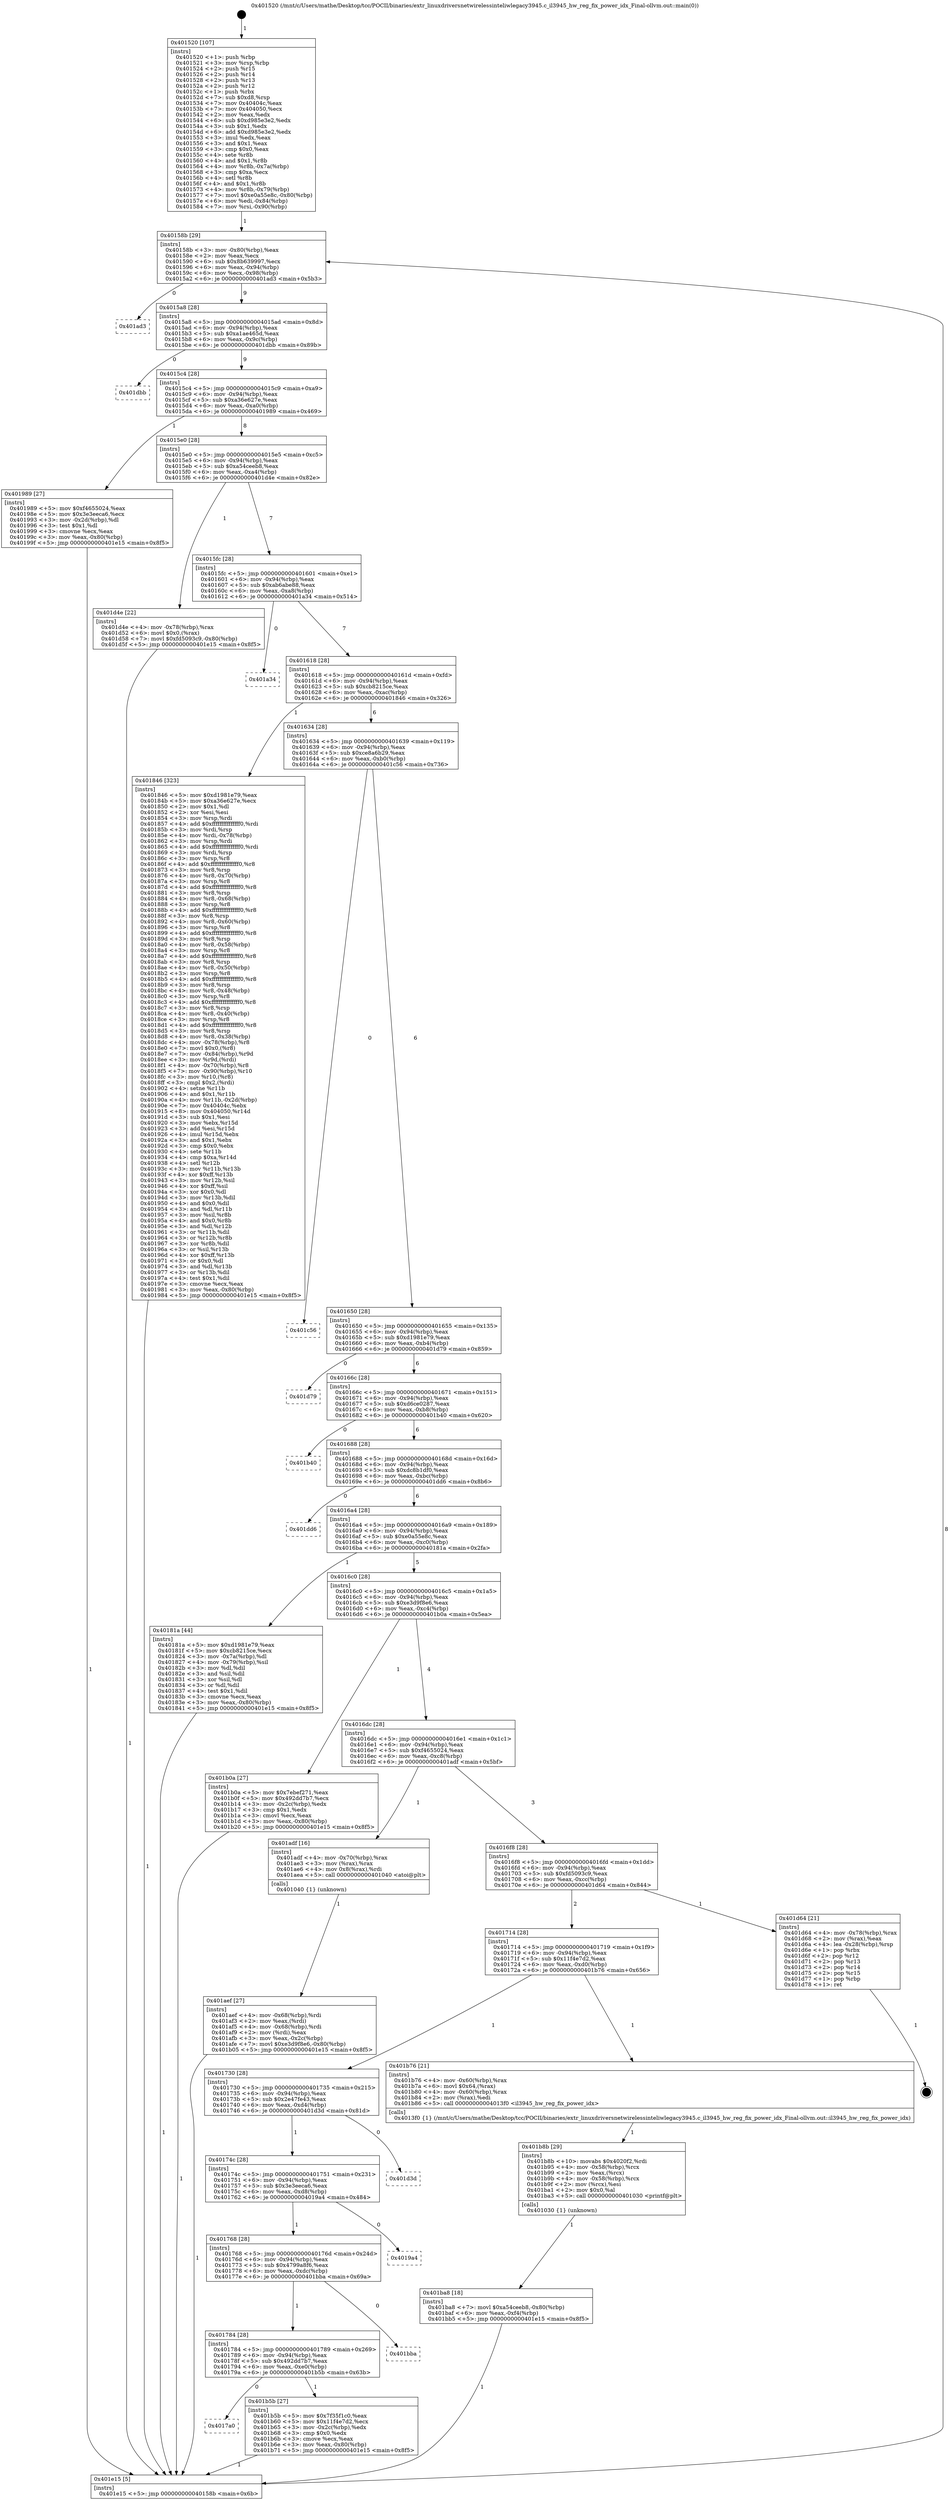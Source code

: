 digraph "0x401520" {
  label = "0x401520 (/mnt/c/Users/mathe/Desktop/tcc/POCII/binaries/extr_linuxdriversnetwirelessinteliwlegacy3945.c_il3945_hw_reg_fix_power_idx_Final-ollvm.out::main(0))"
  labelloc = "t"
  node[shape=record]

  Entry [label="",width=0.3,height=0.3,shape=circle,fillcolor=black,style=filled]
  "0x40158b" [label="{
     0x40158b [29]\l
     | [instrs]\l
     &nbsp;&nbsp;0x40158b \<+3\>: mov -0x80(%rbp),%eax\l
     &nbsp;&nbsp;0x40158e \<+2\>: mov %eax,%ecx\l
     &nbsp;&nbsp;0x401590 \<+6\>: sub $0x8b639997,%ecx\l
     &nbsp;&nbsp;0x401596 \<+6\>: mov %eax,-0x94(%rbp)\l
     &nbsp;&nbsp;0x40159c \<+6\>: mov %ecx,-0x98(%rbp)\l
     &nbsp;&nbsp;0x4015a2 \<+6\>: je 0000000000401ad3 \<main+0x5b3\>\l
  }"]
  "0x401ad3" [label="{
     0x401ad3\l
  }", style=dashed]
  "0x4015a8" [label="{
     0x4015a8 [28]\l
     | [instrs]\l
     &nbsp;&nbsp;0x4015a8 \<+5\>: jmp 00000000004015ad \<main+0x8d\>\l
     &nbsp;&nbsp;0x4015ad \<+6\>: mov -0x94(%rbp),%eax\l
     &nbsp;&nbsp;0x4015b3 \<+5\>: sub $0xa1ae465d,%eax\l
     &nbsp;&nbsp;0x4015b8 \<+6\>: mov %eax,-0x9c(%rbp)\l
     &nbsp;&nbsp;0x4015be \<+6\>: je 0000000000401dbb \<main+0x89b\>\l
  }"]
  Exit [label="",width=0.3,height=0.3,shape=circle,fillcolor=black,style=filled,peripheries=2]
  "0x401dbb" [label="{
     0x401dbb\l
  }", style=dashed]
  "0x4015c4" [label="{
     0x4015c4 [28]\l
     | [instrs]\l
     &nbsp;&nbsp;0x4015c4 \<+5\>: jmp 00000000004015c9 \<main+0xa9\>\l
     &nbsp;&nbsp;0x4015c9 \<+6\>: mov -0x94(%rbp),%eax\l
     &nbsp;&nbsp;0x4015cf \<+5\>: sub $0xa36e627e,%eax\l
     &nbsp;&nbsp;0x4015d4 \<+6\>: mov %eax,-0xa0(%rbp)\l
     &nbsp;&nbsp;0x4015da \<+6\>: je 0000000000401989 \<main+0x469\>\l
  }"]
  "0x401ba8" [label="{
     0x401ba8 [18]\l
     | [instrs]\l
     &nbsp;&nbsp;0x401ba8 \<+7\>: movl $0xa54ceeb8,-0x80(%rbp)\l
     &nbsp;&nbsp;0x401baf \<+6\>: mov %eax,-0xf4(%rbp)\l
     &nbsp;&nbsp;0x401bb5 \<+5\>: jmp 0000000000401e15 \<main+0x8f5\>\l
  }"]
  "0x401989" [label="{
     0x401989 [27]\l
     | [instrs]\l
     &nbsp;&nbsp;0x401989 \<+5\>: mov $0xf4655024,%eax\l
     &nbsp;&nbsp;0x40198e \<+5\>: mov $0x3e3eeca6,%ecx\l
     &nbsp;&nbsp;0x401993 \<+3\>: mov -0x2d(%rbp),%dl\l
     &nbsp;&nbsp;0x401996 \<+3\>: test $0x1,%dl\l
     &nbsp;&nbsp;0x401999 \<+3\>: cmovne %ecx,%eax\l
     &nbsp;&nbsp;0x40199c \<+3\>: mov %eax,-0x80(%rbp)\l
     &nbsp;&nbsp;0x40199f \<+5\>: jmp 0000000000401e15 \<main+0x8f5\>\l
  }"]
  "0x4015e0" [label="{
     0x4015e0 [28]\l
     | [instrs]\l
     &nbsp;&nbsp;0x4015e0 \<+5\>: jmp 00000000004015e5 \<main+0xc5\>\l
     &nbsp;&nbsp;0x4015e5 \<+6\>: mov -0x94(%rbp),%eax\l
     &nbsp;&nbsp;0x4015eb \<+5\>: sub $0xa54ceeb8,%eax\l
     &nbsp;&nbsp;0x4015f0 \<+6\>: mov %eax,-0xa4(%rbp)\l
     &nbsp;&nbsp;0x4015f6 \<+6\>: je 0000000000401d4e \<main+0x82e\>\l
  }"]
  "0x401b8b" [label="{
     0x401b8b [29]\l
     | [instrs]\l
     &nbsp;&nbsp;0x401b8b \<+10\>: movabs $0x4020f2,%rdi\l
     &nbsp;&nbsp;0x401b95 \<+4\>: mov -0x58(%rbp),%rcx\l
     &nbsp;&nbsp;0x401b99 \<+2\>: mov %eax,(%rcx)\l
     &nbsp;&nbsp;0x401b9b \<+4\>: mov -0x58(%rbp),%rcx\l
     &nbsp;&nbsp;0x401b9f \<+2\>: mov (%rcx),%esi\l
     &nbsp;&nbsp;0x401ba1 \<+2\>: mov $0x0,%al\l
     &nbsp;&nbsp;0x401ba3 \<+5\>: call 0000000000401030 \<printf@plt\>\l
     | [calls]\l
     &nbsp;&nbsp;0x401030 \{1\} (unknown)\l
  }"]
  "0x401d4e" [label="{
     0x401d4e [22]\l
     | [instrs]\l
     &nbsp;&nbsp;0x401d4e \<+4\>: mov -0x78(%rbp),%rax\l
     &nbsp;&nbsp;0x401d52 \<+6\>: movl $0x0,(%rax)\l
     &nbsp;&nbsp;0x401d58 \<+7\>: movl $0xfd5093c9,-0x80(%rbp)\l
     &nbsp;&nbsp;0x401d5f \<+5\>: jmp 0000000000401e15 \<main+0x8f5\>\l
  }"]
  "0x4015fc" [label="{
     0x4015fc [28]\l
     | [instrs]\l
     &nbsp;&nbsp;0x4015fc \<+5\>: jmp 0000000000401601 \<main+0xe1\>\l
     &nbsp;&nbsp;0x401601 \<+6\>: mov -0x94(%rbp),%eax\l
     &nbsp;&nbsp;0x401607 \<+5\>: sub $0xab6abe88,%eax\l
     &nbsp;&nbsp;0x40160c \<+6\>: mov %eax,-0xa8(%rbp)\l
     &nbsp;&nbsp;0x401612 \<+6\>: je 0000000000401a34 \<main+0x514\>\l
  }"]
  "0x4017a0" [label="{
     0x4017a0\l
  }", style=dashed]
  "0x401a34" [label="{
     0x401a34\l
  }", style=dashed]
  "0x401618" [label="{
     0x401618 [28]\l
     | [instrs]\l
     &nbsp;&nbsp;0x401618 \<+5\>: jmp 000000000040161d \<main+0xfd\>\l
     &nbsp;&nbsp;0x40161d \<+6\>: mov -0x94(%rbp),%eax\l
     &nbsp;&nbsp;0x401623 \<+5\>: sub $0xcb8215ce,%eax\l
     &nbsp;&nbsp;0x401628 \<+6\>: mov %eax,-0xac(%rbp)\l
     &nbsp;&nbsp;0x40162e \<+6\>: je 0000000000401846 \<main+0x326\>\l
  }"]
  "0x401b5b" [label="{
     0x401b5b [27]\l
     | [instrs]\l
     &nbsp;&nbsp;0x401b5b \<+5\>: mov $0x7f35f1c0,%eax\l
     &nbsp;&nbsp;0x401b60 \<+5\>: mov $0x11f4e7d2,%ecx\l
     &nbsp;&nbsp;0x401b65 \<+3\>: mov -0x2c(%rbp),%edx\l
     &nbsp;&nbsp;0x401b68 \<+3\>: cmp $0x0,%edx\l
     &nbsp;&nbsp;0x401b6b \<+3\>: cmove %ecx,%eax\l
     &nbsp;&nbsp;0x401b6e \<+3\>: mov %eax,-0x80(%rbp)\l
     &nbsp;&nbsp;0x401b71 \<+5\>: jmp 0000000000401e15 \<main+0x8f5\>\l
  }"]
  "0x401846" [label="{
     0x401846 [323]\l
     | [instrs]\l
     &nbsp;&nbsp;0x401846 \<+5\>: mov $0xd1981e79,%eax\l
     &nbsp;&nbsp;0x40184b \<+5\>: mov $0xa36e627e,%ecx\l
     &nbsp;&nbsp;0x401850 \<+2\>: mov $0x1,%dl\l
     &nbsp;&nbsp;0x401852 \<+2\>: xor %esi,%esi\l
     &nbsp;&nbsp;0x401854 \<+3\>: mov %rsp,%rdi\l
     &nbsp;&nbsp;0x401857 \<+4\>: add $0xfffffffffffffff0,%rdi\l
     &nbsp;&nbsp;0x40185b \<+3\>: mov %rdi,%rsp\l
     &nbsp;&nbsp;0x40185e \<+4\>: mov %rdi,-0x78(%rbp)\l
     &nbsp;&nbsp;0x401862 \<+3\>: mov %rsp,%rdi\l
     &nbsp;&nbsp;0x401865 \<+4\>: add $0xfffffffffffffff0,%rdi\l
     &nbsp;&nbsp;0x401869 \<+3\>: mov %rdi,%rsp\l
     &nbsp;&nbsp;0x40186c \<+3\>: mov %rsp,%r8\l
     &nbsp;&nbsp;0x40186f \<+4\>: add $0xfffffffffffffff0,%r8\l
     &nbsp;&nbsp;0x401873 \<+3\>: mov %r8,%rsp\l
     &nbsp;&nbsp;0x401876 \<+4\>: mov %r8,-0x70(%rbp)\l
     &nbsp;&nbsp;0x40187a \<+3\>: mov %rsp,%r8\l
     &nbsp;&nbsp;0x40187d \<+4\>: add $0xfffffffffffffff0,%r8\l
     &nbsp;&nbsp;0x401881 \<+3\>: mov %r8,%rsp\l
     &nbsp;&nbsp;0x401884 \<+4\>: mov %r8,-0x68(%rbp)\l
     &nbsp;&nbsp;0x401888 \<+3\>: mov %rsp,%r8\l
     &nbsp;&nbsp;0x40188b \<+4\>: add $0xfffffffffffffff0,%r8\l
     &nbsp;&nbsp;0x40188f \<+3\>: mov %r8,%rsp\l
     &nbsp;&nbsp;0x401892 \<+4\>: mov %r8,-0x60(%rbp)\l
     &nbsp;&nbsp;0x401896 \<+3\>: mov %rsp,%r8\l
     &nbsp;&nbsp;0x401899 \<+4\>: add $0xfffffffffffffff0,%r8\l
     &nbsp;&nbsp;0x40189d \<+3\>: mov %r8,%rsp\l
     &nbsp;&nbsp;0x4018a0 \<+4\>: mov %r8,-0x58(%rbp)\l
     &nbsp;&nbsp;0x4018a4 \<+3\>: mov %rsp,%r8\l
     &nbsp;&nbsp;0x4018a7 \<+4\>: add $0xfffffffffffffff0,%r8\l
     &nbsp;&nbsp;0x4018ab \<+3\>: mov %r8,%rsp\l
     &nbsp;&nbsp;0x4018ae \<+4\>: mov %r8,-0x50(%rbp)\l
     &nbsp;&nbsp;0x4018b2 \<+3\>: mov %rsp,%r8\l
     &nbsp;&nbsp;0x4018b5 \<+4\>: add $0xfffffffffffffff0,%r8\l
     &nbsp;&nbsp;0x4018b9 \<+3\>: mov %r8,%rsp\l
     &nbsp;&nbsp;0x4018bc \<+4\>: mov %r8,-0x48(%rbp)\l
     &nbsp;&nbsp;0x4018c0 \<+3\>: mov %rsp,%r8\l
     &nbsp;&nbsp;0x4018c3 \<+4\>: add $0xfffffffffffffff0,%r8\l
     &nbsp;&nbsp;0x4018c7 \<+3\>: mov %r8,%rsp\l
     &nbsp;&nbsp;0x4018ca \<+4\>: mov %r8,-0x40(%rbp)\l
     &nbsp;&nbsp;0x4018ce \<+3\>: mov %rsp,%r8\l
     &nbsp;&nbsp;0x4018d1 \<+4\>: add $0xfffffffffffffff0,%r8\l
     &nbsp;&nbsp;0x4018d5 \<+3\>: mov %r8,%rsp\l
     &nbsp;&nbsp;0x4018d8 \<+4\>: mov %r8,-0x38(%rbp)\l
     &nbsp;&nbsp;0x4018dc \<+4\>: mov -0x78(%rbp),%r8\l
     &nbsp;&nbsp;0x4018e0 \<+7\>: movl $0x0,(%r8)\l
     &nbsp;&nbsp;0x4018e7 \<+7\>: mov -0x84(%rbp),%r9d\l
     &nbsp;&nbsp;0x4018ee \<+3\>: mov %r9d,(%rdi)\l
     &nbsp;&nbsp;0x4018f1 \<+4\>: mov -0x70(%rbp),%r8\l
     &nbsp;&nbsp;0x4018f5 \<+7\>: mov -0x90(%rbp),%r10\l
     &nbsp;&nbsp;0x4018fc \<+3\>: mov %r10,(%r8)\l
     &nbsp;&nbsp;0x4018ff \<+3\>: cmpl $0x2,(%rdi)\l
     &nbsp;&nbsp;0x401902 \<+4\>: setne %r11b\l
     &nbsp;&nbsp;0x401906 \<+4\>: and $0x1,%r11b\l
     &nbsp;&nbsp;0x40190a \<+4\>: mov %r11b,-0x2d(%rbp)\l
     &nbsp;&nbsp;0x40190e \<+7\>: mov 0x40404c,%ebx\l
     &nbsp;&nbsp;0x401915 \<+8\>: mov 0x404050,%r14d\l
     &nbsp;&nbsp;0x40191d \<+3\>: sub $0x1,%esi\l
     &nbsp;&nbsp;0x401920 \<+3\>: mov %ebx,%r15d\l
     &nbsp;&nbsp;0x401923 \<+3\>: add %esi,%r15d\l
     &nbsp;&nbsp;0x401926 \<+4\>: imul %r15d,%ebx\l
     &nbsp;&nbsp;0x40192a \<+3\>: and $0x1,%ebx\l
     &nbsp;&nbsp;0x40192d \<+3\>: cmp $0x0,%ebx\l
     &nbsp;&nbsp;0x401930 \<+4\>: sete %r11b\l
     &nbsp;&nbsp;0x401934 \<+4\>: cmp $0xa,%r14d\l
     &nbsp;&nbsp;0x401938 \<+4\>: setl %r12b\l
     &nbsp;&nbsp;0x40193c \<+3\>: mov %r11b,%r13b\l
     &nbsp;&nbsp;0x40193f \<+4\>: xor $0xff,%r13b\l
     &nbsp;&nbsp;0x401943 \<+3\>: mov %r12b,%sil\l
     &nbsp;&nbsp;0x401946 \<+4\>: xor $0xff,%sil\l
     &nbsp;&nbsp;0x40194a \<+3\>: xor $0x0,%dl\l
     &nbsp;&nbsp;0x40194d \<+3\>: mov %r13b,%dil\l
     &nbsp;&nbsp;0x401950 \<+4\>: and $0x0,%dil\l
     &nbsp;&nbsp;0x401954 \<+3\>: and %dl,%r11b\l
     &nbsp;&nbsp;0x401957 \<+3\>: mov %sil,%r8b\l
     &nbsp;&nbsp;0x40195a \<+4\>: and $0x0,%r8b\l
     &nbsp;&nbsp;0x40195e \<+3\>: and %dl,%r12b\l
     &nbsp;&nbsp;0x401961 \<+3\>: or %r11b,%dil\l
     &nbsp;&nbsp;0x401964 \<+3\>: or %r12b,%r8b\l
     &nbsp;&nbsp;0x401967 \<+3\>: xor %r8b,%dil\l
     &nbsp;&nbsp;0x40196a \<+3\>: or %sil,%r13b\l
     &nbsp;&nbsp;0x40196d \<+4\>: xor $0xff,%r13b\l
     &nbsp;&nbsp;0x401971 \<+3\>: or $0x0,%dl\l
     &nbsp;&nbsp;0x401974 \<+3\>: and %dl,%r13b\l
     &nbsp;&nbsp;0x401977 \<+3\>: or %r13b,%dil\l
     &nbsp;&nbsp;0x40197a \<+4\>: test $0x1,%dil\l
     &nbsp;&nbsp;0x40197e \<+3\>: cmovne %ecx,%eax\l
     &nbsp;&nbsp;0x401981 \<+3\>: mov %eax,-0x80(%rbp)\l
     &nbsp;&nbsp;0x401984 \<+5\>: jmp 0000000000401e15 \<main+0x8f5\>\l
  }"]
  "0x401634" [label="{
     0x401634 [28]\l
     | [instrs]\l
     &nbsp;&nbsp;0x401634 \<+5\>: jmp 0000000000401639 \<main+0x119\>\l
     &nbsp;&nbsp;0x401639 \<+6\>: mov -0x94(%rbp),%eax\l
     &nbsp;&nbsp;0x40163f \<+5\>: sub $0xce8a6b29,%eax\l
     &nbsp;&nbsp;0x401644 \<+6\>: mov %eax,-0xb0(%rbp)\l
     &nbsp;&nbsp;0x40164a \<+6\>: je 0000000000401c56 \<main+0x736\>\l
  }"]
  "0x401784" [label="{
     0x401784 [28]\l
     | [instrs]\l
     &nbsp;&nbsp;0x401784 \<+5\>: jmp 0000000000401789 \<main+0x269\>\l
     &nbsp;&nbsp;0x401789 \<+6\>: mov -0x94(%rbp),%eax\l
     &nbsp;&nbsp;0x40178f \<+5\>: sub $0x492dd7b7,%eax\l
     &nbsp;&nbsp;0x401794 \<+6\>: mov %eax,-0xe0(%rbp)\l
     &nbsp;&nbsp;0x40179a \<+6\>: je 0000000000401b5b \<main+0x63b\>\l
  }"]
  "0x401c56" [label="{
     0x401c56\l
  }", style=dashed]
  "0x401650" [label="{
     0x401650 [28]\l
     | [instrs]\l
     &nbsp;&nbsp;0x401650 \<+5\>: jmp 0000000000401655 \<main+0x135\>\l
     &nbsp;&nbsp;0x401655 \<+6\>: mov -0x94(%rbp),%eax\l
     &nbsp;&nbsp;0x40165b \<+5\>: sub $0xd1981e79,%eax\l
     &nbsp;&nbsp;0x401660 \<+6\>: mov %eax,-0xb4(%rbp)\l
     &nbsp;&nbsp;0x401666 \<+6\>: je 0000000000401d79 \<main+0x859\>\l
  }"]
  "0x401bba" [label="{
     0x401bba\l
  }", style=dashed]
  "0x401d79" [label="{
     0x401d79\l
  }", style=dashed]
  "0x40166c" [label="{
     0x40166c [28]\l
     | [instrs]\l
     &nbsp;&nbsp;0x40166c \<+5\>: jmp 0000000000401671 \<main+0x151\>\l
     &nbsp;&nbsp;0x401671 \<+6\>: mov -0x94(%rbp),%eax\l
     &nbsp;&nbsp;0x401677 \<+5\>: sub $0xd6ce0287,%eax\l
     &nbsp;&nbsp;0x40167c \<+6\>: mov %eax,-0xb8(%rbp)\l
     &nbsp;&nbsp;0x401682 \<+6\>: je 0000000000401b40 \<main+0x620\>\l
  }"]
  "0x401768" [label="{
     0x401768 [28]\l
     | [instrs]\l
     &nbsp;&nbsp;0x401768 \<+5\>: jmp 000000000040176d \<main+0x24d\>\l
     &nbsp;&nbsp;0x40176d \<+6\>: mov -0x94(%rbp),%eax\l
     &nbsp;&nbsp;0x401773 \<+5\>: sub $0x4799a8f6,%eax\l
     &nbsp;&nbsp;0x401778 \<+6\>: mov %eax,-0xdc(%rbp)\l
     &nbsp;&nbsp;0x40177e \<+6\>: je 0000000000401bba \<main+0x69a\>\l
  }"]
  "0x401b40" [label="{
     0x401b40\l
  }", style=dashed]
  "0x401688" [label="{
     0x401688 [28]\l
     | [instrs]\l
     &nbsp;&nbsp;0x401688 \<+5\>: jmp 000000000040168d \<main+0x16d\>\l
     &nbsp;&nbsp;0x40168d \<+6\>: mov -0x94(%rbp),%eax\l
     &nbsp;&nbsp;0x401693 \<+5\>: sub $0xdc8b1df0,%eax\l
     &nbsp;&nbsp;0x401698 \<+6\>: mov %eax,-0xbc(%rbp)\l
     &nbsp;&nbsp;0x40169e \<+6\>: je 0000000000401dd6 \<main+0x8b6\>\l
  }"]
  "0x4019a4" [label="{
     0x4019a4\l
  }", style=dashed]
  "0x401dd6" [label="{
     0x401dd6\l
  }", style=dashed]
  "0x4016a4" [label="{
     0x4016a4 [28]\l
     | [instrs]\l
     &nbsp;&nbsp;0x4016a4 \<+5\>: jmp 00000000004016a9 \<main+0x189\>\l
     &nbsp;&nbsp;0x4016a9 \<+6\>: mov -0x94(%rbp),%eax\l
     &nbsp;&nbsp;0x4016af \<+5\>: sub $0xe0a55e8c,%eax\l
     &nbsp;&nbsp;0x4016b4 \<+6\>: mov %eax,-0xc0(%rbp)\l
     &nbsp;&nbsp;0x4016ba \<+6\>: je 000000000040181a \<main+0x2fa\>\l
  }"]
  "0x40174c" [label="{
     0x40174c [28]\l
     | [instrs]\l
     &nbsp;&nbsp;0x40174c \<+5\>: jmp 0000000000401751 \<main+0x231\>\l
     &nbsp;&nbsp;0x401751 \<+6\>: mov -0x94(%rbp),%eax\l
     &nbsp;&nbsp;0x401757 \<+5\>: sub $0x3e3eeca6,%eax\l
     &nbsp;&nbsp;0x40175c \<+6\>: mov %eax,-0xd8(%rbp)\l
     &nbsp;&nbsp;0x401762 \<+6\>: je 00000000004019a4 \<main+0x484\>\l
  }"]
  "0x40181a" [label="{
     0x40181a [44]\l
     | [instrs]\l
     &nbsp;&nbsp;0x40181a \<+5\>: mov $0xd1981e79,%eax\l
     &nbsp;&nbsp;0x40181f \<+5\>: mov $0xcb8215ce,%ecx\l
     &nbsp;&nbsp;0x401824 \<+3\>: mov -0x7a(%rbp),%dl\l
     &nbsp;&nbsp;0x401827 \<+4\>: mov -0x79(%rbp),%sil\l
     &nbsp;&nbsp;0x40182b \<+3\>: mov %dl,%dil\l
     &nbsp;&nbsp;0x40182e \<+3\>: and %sil,%dil\l
     &nbsp;&nbsp;0x401831 \<+3\>: xor %sil,%dl\l
     &nbsp;&nbsp;0x401834 \<+3\>: or %dl,%dil\l
     &nbsp;&nbsp;0x401837 \<+4\>: test $0x1,%dil\l
     &nbsp;&nbsp;0x40183b \<+3\>: cmovne %ecx,%eax\l
     &nbsp;&nbsp;0x40183e \<+3\>: mov %eax,-0x80(%rbp)\l
     &nbsp;&nbsp;0x401841 \<+5\>: jmp 0000000000401e15 \<main+0x8f5\>\l
  }"]
  "0x4016c0" [label="{
     0x4016c0 [28]\l
     | [instrs]\l
     &nbsp;&nbsp;0x4016c0 \<+5\>: jmp 00000000004016c5 \<main+0x1a5\>\l
     &nbsp;&nbsp;0x4016c5 \<+6\>: mov -0x94(%rbp),%eax\l
     &nbsp;&nbsp;0x4016cb \<+5\>: sub $0xe3d9f8e6,%eax\l
     &nbsp;&nbsp;0x4016d0 \<+6\>: mov %eax,-0xc4(%rbp)\l
     &nbsp;&nbsp;0x4016d6 \<+6\>: je 0000000000401b0a \<main+0x5ea\>\l
  }"]
  "0x401e15" [label="{
     0x401e15 [5]\l
     | [instrs]\l
     &nbsp;&nbsp;0x401e15 \<+5\>: jmp 000000000040158b \<main+0x6b\>\l
  }"]
  "0x401520" [label="{
     0x401520 [107]\l
     | [instrs]\l
     &nbsp;&nbsp;0x401520 \<+1\>: push %rbp\l
     &nbsp;&nbsp;0x401521 \<+3\>: mov %rsp,%rbp\l
     &nbsp;&nbsp;0x401524 \<+2\>: push %r15\l
     &nbsp;&nbsp;0x401526 \<+2\>: push %r14\l
     &nbsp;&nbsp;0x401528 \<+2\>: push %r13\l
     &nbsp;&nbsp;0x40152a \<+2\>: push %r12\l
     &nbsp;&nbsp;0x40152c \<+1\>: push %rbx\l
     &nbsp;&nbsp;0x40152d \<+7\>: sub $0xd8,%rsp\l
     &nbsp;&nbsp;0x401534 \<+7\>: mov 0x40404c,%eax\l
     &nbsp;&nbsp;0x40153b \<+7\>: mov 0x404050,%ecx\l
     &nbsp;&nbsp;0x401542 \<+2\>: mov %eax,%edx\l
     &nbsp;&nbsp;0x401544 \<+6\>: sub $0xd985e3e2,%edx\l
     &nbsp;&nbsp;0x40154a \<+3\>: sub $0x1,%edx\l
     &nbsp;&nbsp;0x40154d \<+6\>: add $0xd985e3e2,%edx\l
     &nbsp;&nbsp;0x401553 \<+3\>: imul %edx,%eax\l
     &nbsp;&nbsp;0x401556 \<+3\>: and $0x1,%eax\l
     &nbsp;&nbsp;0x401559 \<+3\>: cmp $0x0,%eax\l
     &nbsp;&nbsp;0x40155c \<+4\>: sete %r8b\l
     &nbsp;&nbsp;0x401560 \<+4\>: and $0x1,%r8b\l
     &nbsp;&nbsp;0x401564 \<+4\>: mov %r8b,-0x7a(%rbp)\l
     &nbsp;&nbsp;0x401568 \<+3\>: cmp $0xa,%ecx\l
     &nbsp;&nbsp;0x40156b \<+4\>: setl %r8b\l
     &nbsp;&nbsp;0x40156f \<+4\>: and $0x1,%r8b\l
     &nbsp;&nbsp;0x401573 \<+4\>: mov %r8b,-0x79(%rbp)\l
     &nbsp;&nbsp;0x401577 \<+7\>: movl $0xe0a55e8c,-0x80(%rbp)\l
     &nbsp;&nbsp;0x40157e \<+6\>: mov %edi,-0x84(%rbp)\l
     &nbsp;&nbsp;0x401584 \<+7\>: mov %rsi,-0x90(%rbp)\l
  }"]
  "0x401d3d" [label="{
     0x401d3d\l
  }", style=dashed]
  "0x401730" [label="{
     0x401730 [28]\l
     | [instrs]\l
     &nbsp;&nbsp;0x401730 \<+5\>: jmp 0000000000401735 \<main+0x215\>\l
     &nbsp;&nbsp;0x401735 \<+6\>: mov -0x94(%rbp),%eax\l
     &nbsp;&nbsp;0x40173b \<+5\>: sub $0x2e47fe43,%eax\l
     &nbsp;&nbsp;0x401740 \<+6\>: mov %eax,-0xd4(%rbp)\l
     &nbsp;&nbsp;0x401746 \<+6\>: je 0000000000401d3d \<main+0x81d\>\l
  }"]
  "0x401b0a" [label="{
     0x401b0a [27]\l
     | [instrs]\l
     &nbsp;&nbsp;0x401b0a \<+5\>: mov $0x7ebef271,%eax\l
     &nbsp;&nbsp;0x401b0f \<+5\>: mov $0x492dd7b7,%ecx\l
     &nbsp;&nbsp;0x401b14 \<+3\>: mov -0x2c(%rbp),%edx\l
     &nbsp;&nbsp;0x401b17 \<+3\>: cmp $0x1,%edx\l
     &nbsp;&nbsp;0x401b1a \<+3\>: cmovl %ecx,%eax\l
     &nbsp;&nbsp;0x401b1d \<+3\>: mov %eax,-0x80(%rbp)\l
     &nbsp;&nbsp;0x401b20 \<+5\>: jmp 0000000000401e15 \<main+0x8f5\>\l
  }"]
  "0x4016dc" [label="{
     0x4016dc [28]\l
     | [instrs]\l
     &nbsp;&nbsp;0x4016dc \<+5\>: jmp 00000000004016e1 \<main+0x1c1\>\l
     &nbsp;&nbsp;0x4016e1 \<+6\>: mov -0x94(%rbp),%eax\l
     &nbsp;&nbsp;0x4016e7 \<+5\>: sub $0xf4655024,%eax\l
     &nbsp;&nbsp;0x4016ec \<+6\>: mov %eax,-0xc8(%rbp)\l
     &nbsp;&nbsp;0x4016f2 \<+6\>: je 0000000000401adf \<main+0x5bf\>\l
  }"]
  "0x401b76" [label="{
     0x401b76 [21]\l
     | [instrs]\l
     &nbsp;&nbsp;0x401b76 \<+4\>: mov -0x60(%rbp),%rax\l
     &nbsp;&nbsp;0x401b7a \<+6\>: movl $0x64,(%rax)\l
     &nbsp;&nbsp;0x401b80 \<+4\>: mov -0x60(%rbp),%rax\l
     &nbsp;&nbsp;0x401b84 \<+2\>: mov (%rax),%edi\l
     &nbsp;&nbsp;0x401b86 \<+5\>: call 00000000004013f0 \<il3945_hw_reg_fix_power_idx\>\l
     | [calls]\l
     &nbsp;&nbsp;0x4013f0 \{1\} (/mnt/c/Users/mathe/Desktop/tcc/POCII/binaries/extr_linuxdriversnetwirelessinteliwlegacy3945.c_il3945_hw_reg_fix_power_idx_Final-ollvm.out::il3945_hw_reg_fix_power_idx)\l
  }"]
  "0x401adf" [label="{
     0x401adf [16]\l
     | [instrs]\l
     &nbsp;&nbsp;0x401adf \<+4\>: mov -0x70(%rbp),%rax\l
     &nbsp;&nbsp;0x401ae3 \<+3\>: mov (%rax),%rax\l
     &nbsp;&nbsp;0x401ae6 \<+4\>: mov 0x8(%rax),%rdi\l
     &nbsp;&nbsp;0x401aea \<+5\>: call 0000000000401040 \<atoi@plt\>\l
     | [calls]\l
     &nbsp;&nbsp;0x401040 \{1\} (unknown)\l
  }"]
  "0x4016f8" [label="{
     0x4016f8 [28]\l
     | [instrs]\l
     &nbsp;&nbsp;0x4016f8 \<+5\>: jmp 00000000004016fd \<main+0x1dd\>\l
     &nbsp;&nbsp;0x4016fd \<+6\>: mov -0x94(%rbp),%eax\l
     &nbsp;&nbsp;0x401703 \<+5\>: sub $0xfd5093c9,%eax\l
     &nbsp;&nbsp;0x401708 \<+6\>: mov %eax,-0xcc(%rbp)\l
     &nbsp;&nbsp;0x40170e \<+6\>: je 0000000000401d64 \<main+0x844\>\l
  }"]
  "0x401aef" [label="{
     0x401aef [27]\l
     | [instrs]\l
     &nbsp;&nbsp;0x401aef \<+4\>: mov -0x68(%rbp),%rdi\l
     &nbsp;&nbsp;0x401af3 \<+2\>: mov %eax,(%rdi)\l
     &nbsp;&nbsp;0x401af5 \<+4\>: mov -0x68(%rbp),%rdi\l
     &nbsp;&nbsp;0x401af9 \<+2\>: mov (%rdi),%eax\l
     &nbsp;&nbsp;0x401afb \<+3\>: mov %eax,-0x2c(%rbp)\l
     &nbsp;&nbsp;0x401afe \<+7\>: movl $0xe3d9f8e6,-0x80(%rbp)\l
     &nbsp;&nbsp;0x401b05 \<+5\>: jmp 0000000000401e15 \<main+0x8f5\>\l
  }"]
  "0x401714" [label="{
     0x401714 [28]\l
     | [instrs]\l
     &nbsp;&nbsp;0x401714 \<+5\>: jmp 0000000000401719 \<main+0x1f9\>\l
     &nbsp;&nbsp;0x401719 \<+6\>: mov -0x94(%rbp),%eax\l
     &nbsp;&nbsp;0x40171f \<+5\>: sub $0x11f4e7d2,%eax\l
     &nbsp;&nbsp;0x401724 \<+6\>: mov %eax,-0xd0(%rbp)\l
     &nbsp;&nbsp;0x40172a \<+6\>: je 0000000000401b76 \<main+0x656\>\l
  }"]
  "0x401d64" [label="{
     0x401d64 [21]\l
     | [instrs]\l
     &nbsp;&nbsp;0x401d64 \<+4\>: mov -0x78(%rbp),%rax\l
     &nbsp;&nbsp;0x401d68 \<+2\>: mov (%rax),%eax\l
     &nbsp;&nbsp;0x401d6a \<+4\>: lea -0x28(%rbp),%rsp\l
     &nbsp;&nbsp;0x401d6e \<+1\>: pop %rbx\l
     &nbsp;&nbsp;0x401d6f \<+2\>: pop %r12\l
     &nbsp;&nbsp;0x401d71 \<+2\>: pop %r13\l
     &nbsp;&nbsp;0x401d73 \<+2\>: pop %r14\l
     &nbsp;&nbsp;0x401d75 \<+2\>: pop %r15\l
     &nbsp;&nbsp;0x401d77 \<+1\>: pop %rbp\l
     &nbsp;&nbsp;0x401d78 \<+1\>: ret\l
  }"]
  Entry -> "0x401520" [label=" 1"]
  "0x40158b" -> "0x401ad3" [label=" 0"]
  "0x40158b" -> "0x4015a8" [label=" 9"]
  "0x401d64" -> Exit [label=" 1"]
  "0x4015a8" -> "0x401dbb" [label=" 0"]
  "0x4015a8" -> "0x4015c4" [label=" 9"]
  "0x401d4e" -> "0x401e15" [label=" 1"]
  "0x4015c4" -> "0x401989" [label=" 1"]
  "0x4015c4" -> "0x4015e0" [label=" 8"]
  "0x401ba8" -> "0x401e15" [label=" 1"]
  "0x4015e0" -> "0x401d4e" [label=" 1"]
  "0x4015e0" -> "0x4015fc" [label=" 7"]
  "0x401b8b" -> "0x401ba8" [label=" 1"]
  "0x4015fc" -> "0x401a34" [label=" 0"]
  "0x4015fc" -> "0x401618" [label=" 7"]
  "0x401b76" -> "0x401b8b" [label=" 1"]
  "0x401618" -> "0x401846" [label=" 1"]
  "0x401618" -> "0x401634" [label=" 6"]
  "0x401b5b" -> "0x401e15" [label=" 1"]
  "0x401634" -> "0x401c56" [label=" 0"]
  "0x401634" -> "0x401650" [label=" 6"]
  "0x401784" -> "0x401b5b" [label=" 1"]
  "0x401650" -> "0x401d79" [label=" 0"]
  "0x401650" -> "0x40166c" [label=" 6"]
  "0x401784" -> "0x4017a0" [label=" 0"]
  "0x40166c" -> "0x401b40" [label=" 0"]
  "0x40166c" -> "0x401688" [label=" 6"]
  "0x401768" -> "0x401bba" [label=" 0"]
  "0x401688" -> "0x401dd6" [label=" 0"]
  "0x401688" -> "0x4016a4" [label=" 6"]
  "0x401768" -> "0x401784" [label=" 1"]
  "0x4016a4" -> "0x40181a" [label=" 1"]
  "0x4016a4" -> "0x4016c0" [label=" 5"]
  "0x40181a" -> "0x401e15" [label=" 1"]
  "0x401520" -> "0x40158b" [label=" 1"]
  "0x401e15" -> "0x40158b" [label=" 8"]
  "0x40174c" -> "0x4019a4" [label=" 0"]
  "0x401846" -> "0x401e15" [label=" 1"]
  "0x401989" -> "0x401e15" [label=" 1"]
  "0x40174c" -> "0x401768" [label=" 1"]
  "0x4016c0" -> "0x401b0a" [label=" 1"]
  "0x4016c0" -> "0x4016dc" [label=" 4"]
  "0x401730" -> "0x401d3d" [label=" 0"]
  "0x4016dc" -> "0x401adf" [label=" 1"]
  "0x4016dc" -> "0x4016f8" [label=" 3"]
  "0x401adf" -> "0x401aef" [label=" 1"]
  "0x401aef" -> "0x401e15" [label=" 1"]
  "0x401b0a" -> "0x401e15" [label=" 1"]
  "0x401730" -> "0x40174c" [label=" 1"]
  "0x4016f8" -> "0x401d64" [label=" 1"]
  "0x4016f8" -> "0x401714" [label=" 2"]
  "0x401714" -> "0x401730" [label=" 1"]
  "0x401714" -> "0x401b76" [label=" 1"]
}
